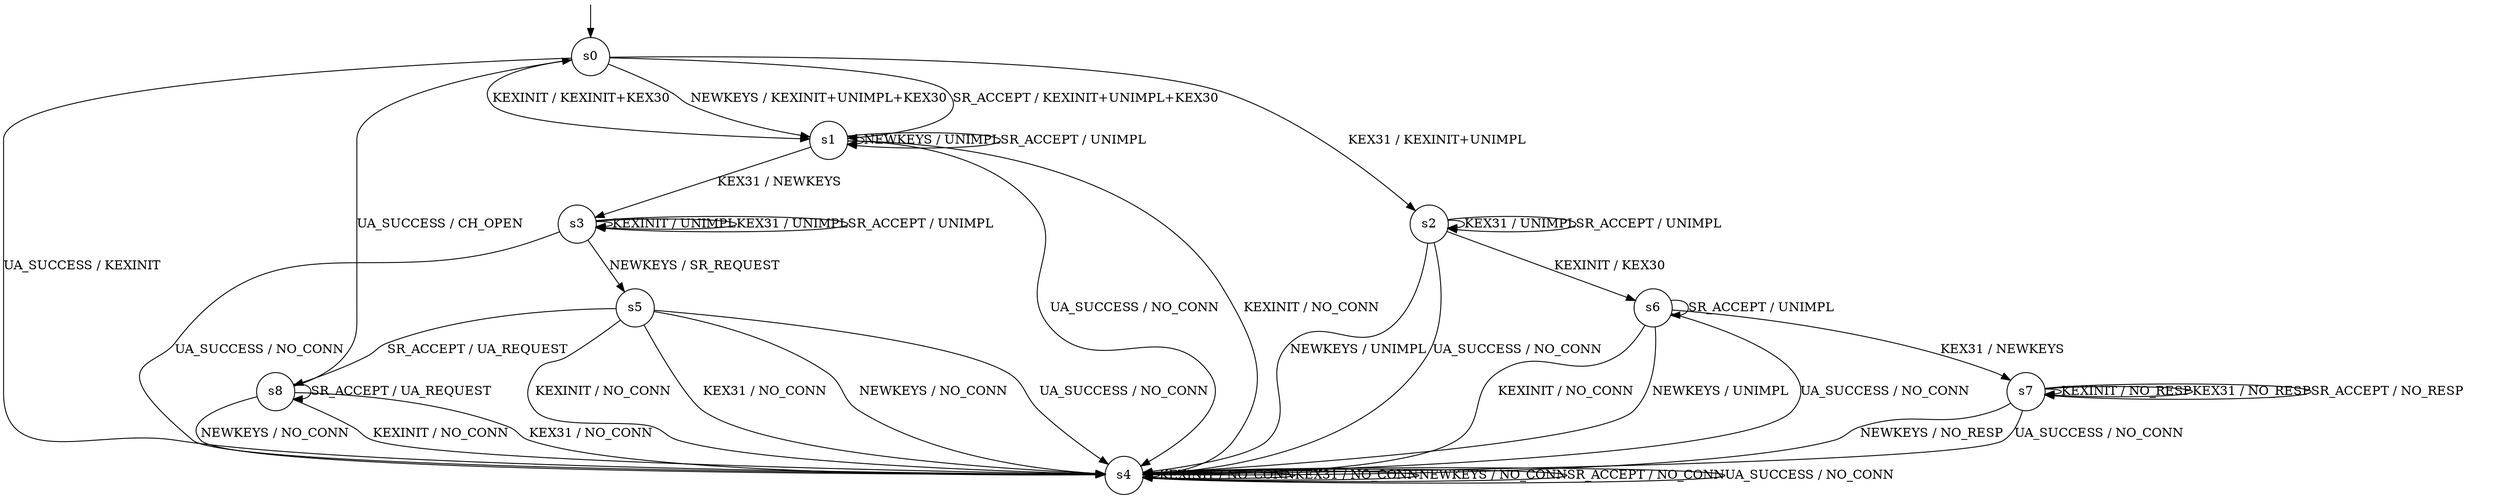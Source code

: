 digraph g {

	s0 [shape="circle" label="s0"];
	s1 [shape="circle" label="s1"];
	s2 [shape="circle" label="s2"];
	s3 [shape="circle" label="s3"];
	s4 [shape="circle" label="s4"];
	s5 [shape="circle" label="s5"];
	s6 [shape="circle" label="s6"];
	s7 [shape="circle" label="s7"];
	s8 [shape="circle" label="s8"];
	s0 -> s1 [label="KEXINIT / KEXINIT+KEX30"];
	s0 -> s2 [label="KEX31 / KEXINIT+UNIMPL"];
	s0 -> s1 [label="NEWKEYS / KEXINIT+UNIMPL+KEX30"];
	s0 -> s1 [label="SR_ACCEPT / KEXINIT+UNIMPL+KEX30"];
	s0 -> s4 [label="UA_SUCCESS / KEXINIT"];
	s1 -> s4 [label="KEXINIT / NO_CONN"];
	s1 -> s3 [label="KEX31 / NEWKEYS"];
	s1 -> s1 [label="NEWKEYS / UNIMPL"];
	s1 -> s1 [label="SR_ACCEPT / UNIMPL"];
	s1 -> s4 [label="UA_SUCCESS / NO_CONN"];
	s2 -> s6 [label="KEXINIT / KEX30"];
	s2 -> s2 [label="KEX31 / UNIMPL"];
	s2 -> s4 [label="NEWKEYS / UNIMPL"];
	s2 -> s2 [label="SR_ACCEPT / UNIMPL"];
	s2 -> s4 [label="UA_SUCCESS / NO_CONN"];
	s3 -> s3 [label="KEXINIT / UNIMPL"];
	s3 -> s3 [label="KEX31 / UNIMPL"];
	s3 -> s5 [label="NEWKEYS / SR_REQUEST"];
	s3 -> s3 [label="SR_ACCEPT / UNIMPL"];
	s3 -> s4 [label="UA_SUCCESS / NO_CONN"];
	s4 -> s4 [label="KEXINIT / NO_CONN"];
	s4 -> s4 [label="KEX31 / NO_CONN"];
	s4 -> s4 [label="NEWKEYS / NO_CONN"];
	s4 -> s4 [label="SR_ACCEPT / NO_CONN"];
	s4 -> s4 [label="UA_SUCCESS / NO_CONN"];
	s5 -> s4 [label="KEXINIT / NO_CONN"];
	s5 -> s4 [label="KEX31 / NO_CONN"];
	s5 -> s4 [label="NEWKEYS / NO_CONN"];
	s5 -> s8 [label="SR_ACCEPT / UA_REQUEST"];
	s5 -> s4 [label="UA_SUCCESS / NO_CONN"];
	s6 -> s4 [label="KEXINIT / NO_CONN"];
	s6 -> s7 [label="KEX31 / NEWKEYS"];
	s6 -> s4 [label="NEWKEYS / UNIMPL"];
	s6 -> s6 [label="SR_ACCEPT / UNIMPL"];
	s6 -> s4 [label="UA_SUCCESS / NO_CONN"];
	s7 -> s7 [label="KEXINIT / NO_RESP"];
	s7 -> s7 [label="KEX31 / NO_RESP"];
	s7 -> s4 [label="NEWKEYS / NO_RESP"];
	s7 -> s7 [label="SR_ACCEPT / NO_RESP"];
	s7 -> s4 [label="UA_SUCCESS / NO_CONN"];
	s8 -> s4 [label="KEXINIT / NO_CONN"];
	s8 -> s4 [label="KEX31 / NO_CONN"];
	s8 -> s4 [label="NEWKEYS / NO_CONN"];
	s8 -> s8 [label="SR_ACCEPT / UA_REQUEST"];
	s8 -> s0 [label="UA_SUCCESS / CH_OPEN"];

__start0 [label="" shape="none" width="0" height="0"];
__start0 -> s0;

}
